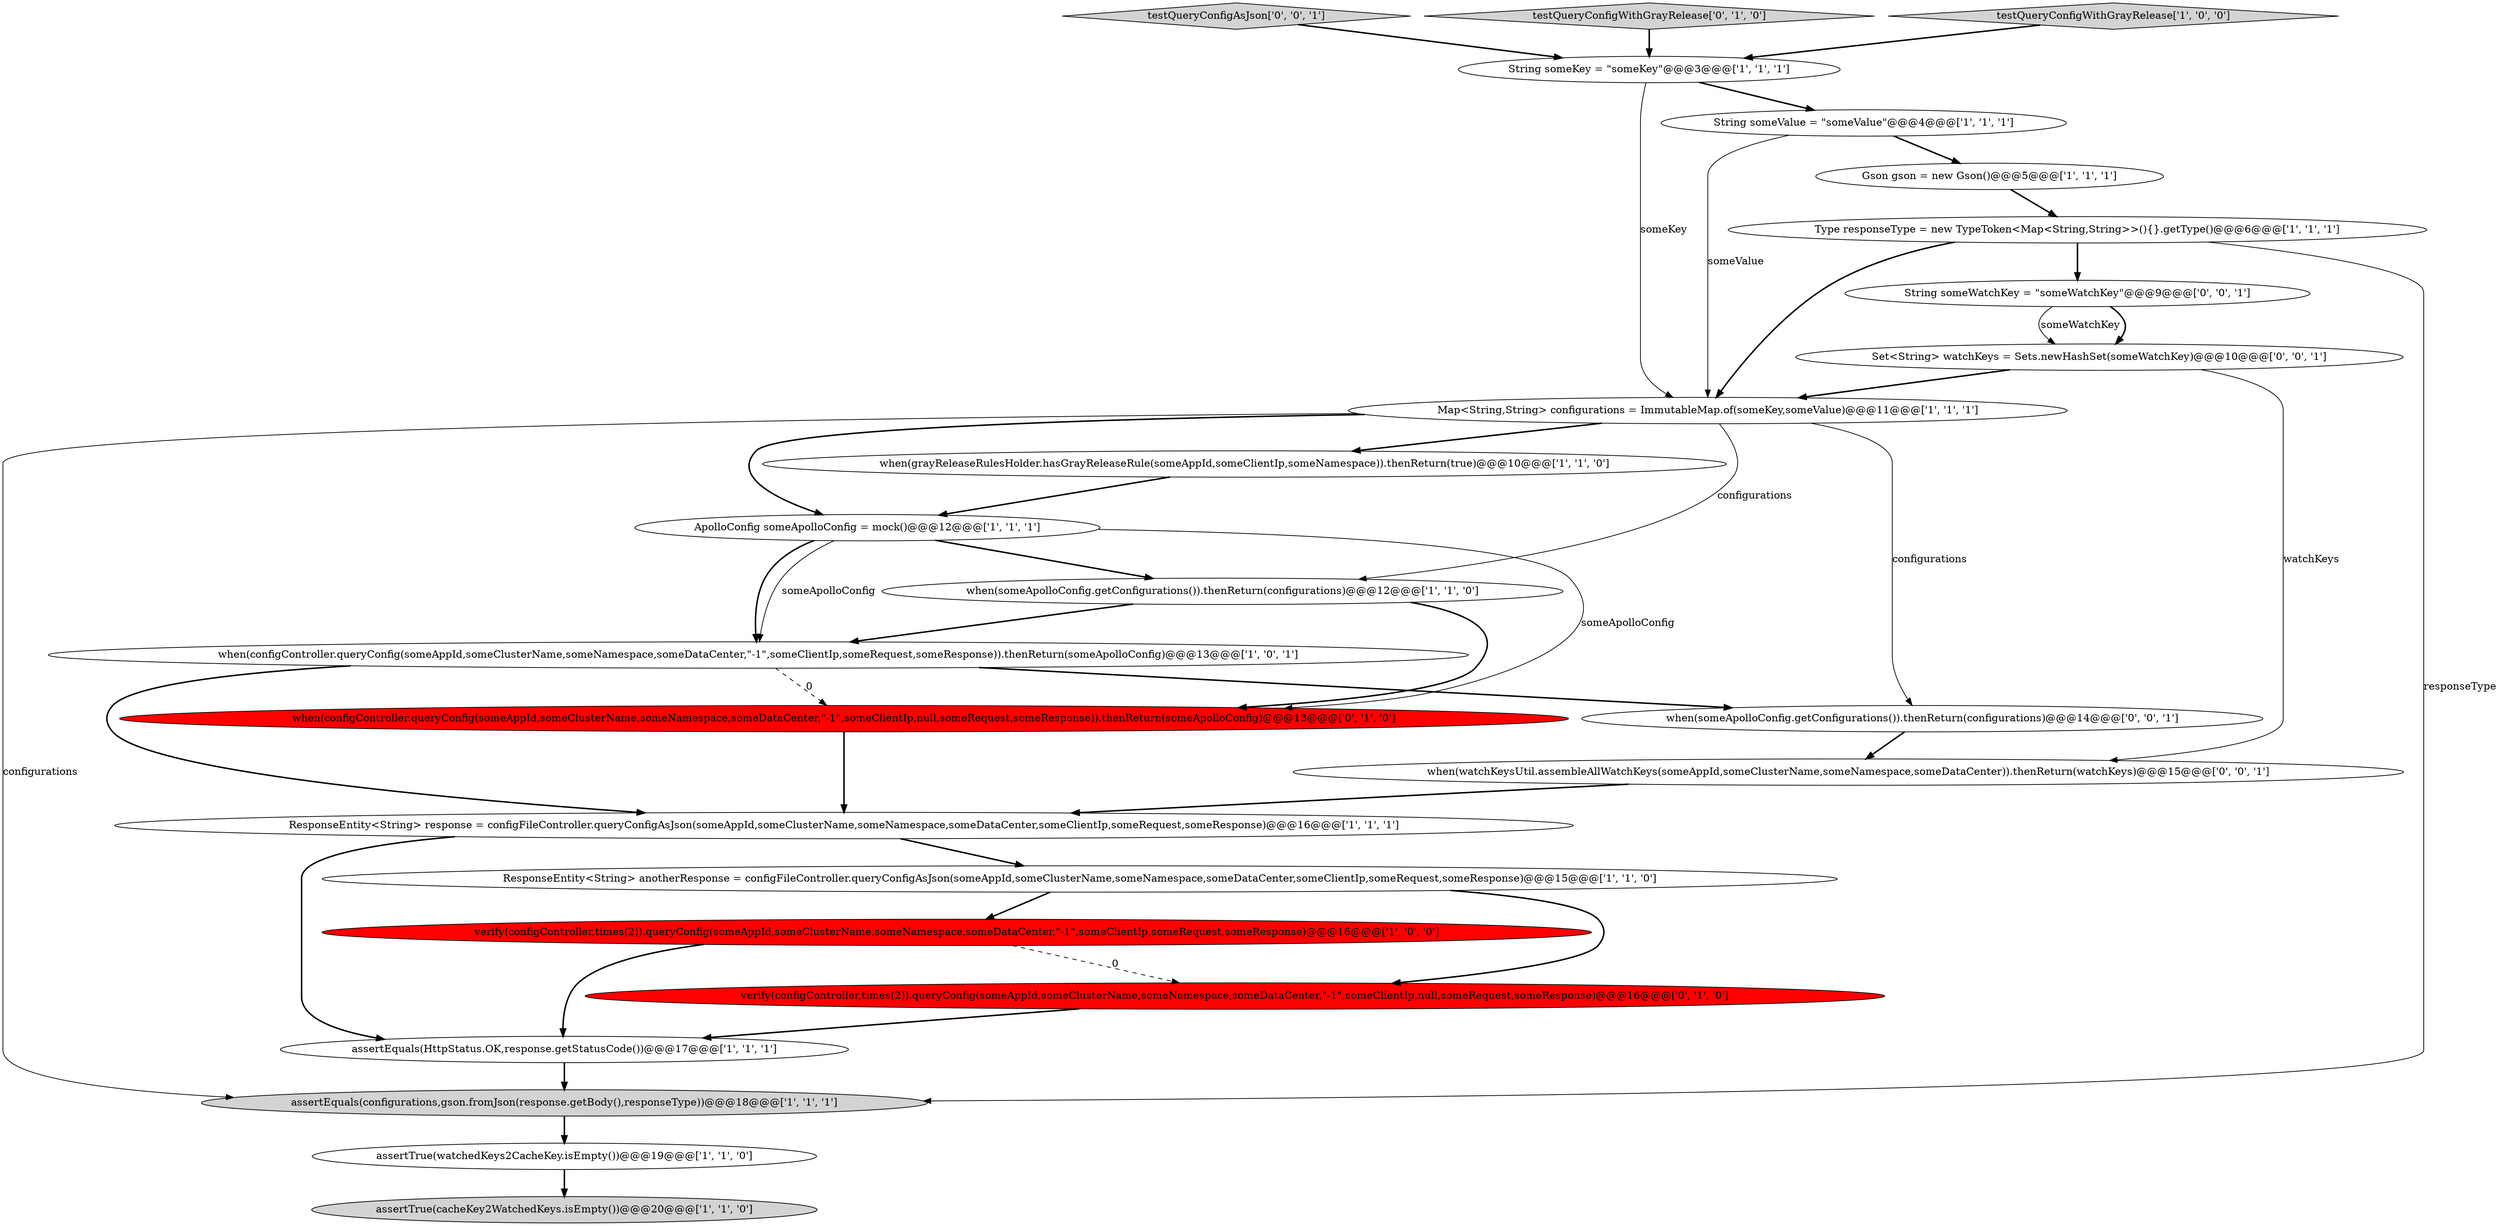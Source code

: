 digraph {
11 [style = filled, label = "ApolloConfig someApolloConfig = mock()@@@12@@@['1', '1', '1']", fillcolor = white, shape = ellipse image = "AAA0AAABBB1BBB"];
20 [style = filled, label = "testQueryConfigAsJson['0', '0', '1']", fillcolor = lightgray, shape = diamond image = "AAA0AAABBB3BBB"];
0 [style = filled, label = "when(configController.queryConfig(someAppId,someClusterName,someNamespace,someDataCenter,\"-1\",someClientIp,someRequest,someResponse)).thenReturn(someApolloConfig)@@@13@@@['1', '0', '1']", fillcolor = white, shape = ellipse image = "AAA0AAABBB1BBB"];
3 [style = filled, label = "ResponseEntity<String> response = configFileController.queryConfigAsJson(someAppId,someClusterName,someNamespace,someDataCenter,someClientIp,someRequest,someResponse)@@@16@@@['1', '1', '1']", fillcolor = white, shape = ellipse image = "AAA0AAABBB1BBB"];
17 [style = filled, label = "when(configController.queryConfig(someAppId,someClusterName,someNamespace,someDataCenter,\"-1\",someClientIp,null,someRequest,someResponse)).thenReturn(someApolloConfig)@@@13@@@['0', '1', '0']", fillcolor = red, shape = ellipse image = "AAA1AAABBB2BBB"];
18 [style = filled, label = "testQueryConfigWithGrayRelease['0', '1', '0']", fillcolor = lightgray, shape = diamond image = "AAA0AAABBB2BBB"];
24 [style = filled, label = "when(watchKeysUtil.assembleAllWatchKeys(someAppId,someClusterName,someNamespace,someDataCenter)).thenReturn(watchKeys)@@@15@@@['0', '0', '1']", fillcolor = white, shape = ellipse image = "AAA0AAABBB3BBB"];
2 [style = filled, label = "when(grayReleaseRulesHolder.hasGrayReleaseRule(someAppId,someClientIp,someNamespace)).thenReturn(true)@@@10@@@['1', '1', '0']", fillcolor = white, shape = ellipse image = "AAA0AAABBB1BBB"];
14 [style = filled, label = "verify(configController,times(2)).queryConfig(someAppId,someClusterName,someNamespace,someDataCenter,\"-1\",someClientIp,someRequest,someResponse)@@@16@@@['1', '0', '0']", fillcolor = red, shape = ellipse image = "AAA1AAABBB1BBB"];
1 [style = filled, label = "testQueryConfigWithGrayRelease['1', '0', '0']", fillcolor = lightgray, shape = diamond image = "AAA0AAABBB1BBB"];
12 [style = filled, label = "when(someApolloConfig.getConfigurations()).thenReturn(configurations)@@@12@@@['1', '1', '0']", fillcolor = white, shape = ellipse image = "AAA0AAABBB1BBB"];
22 [style = filled, label = "String someWatchKey = \"someWatchKey\"@@@9@@@['0', '0', '1']", fillcolor = white, shape = ellipse image = "AAA0AAABBB3BBB"];
4 [style = filled, label = "ResponseEntity<String> anotherResponse = configFileController.queryConfigAsJson(someAppId,someClusterName,someNamespace,someDataCenter,someClientIp,someRequest,someResponse)@@@15@@@['1', '1', '0']", fillcolor = white, shape = ellipse image = "AAA0AAABBB1BBB"];
8 [style = filled, label = "Gson gson = new Gson()@@@5@@@['1', '1', '1']", fillcolor = white, shape = ellipse image = "AAA0AAABBB1BBB"];
9 [style = filled, label = "assertEquals(HttpStatus.OK,response.getStatusCode())@@@17@@@['1', '1', '1']", fillcolor = white, shape = ellipse image = "AAA0AAABBB1BBB"];
21 [style = filled, label = "when(someApolloConfig.getConfigurations()).thenReturn(configurations)@@@14@@@['0', '0', '1']", fillcolor = white, shape = ellipse image = "AAA0AAABBB3BBB"];
13 [style = filled, label = "assertTrue(watchedKeys2CacheKey.isEmpty())@@@19@@@['1', '1', '0']", fillcolor = white, shape = ellipse image = "AAA0AAABBB1BBB"];
10 [style = filled, label = "assertEquals(configurations,gson.fromJson(response.getBody(),responseType))@@@18@@@['1', '1', '1']", fillcolor = lightgray, shape = ellipse image = "AAA0AAABBB1BBB"];
16 [style = filled, label = "assertTrue(cacheKey2WatchedKeys.isEmpty())@@@20@@@['1', '1', '0']", fillcolor = lightgray, shape = ellipse image = "AAA0AAABBB1BBB"];
15 [style = filled, label = "String someKey = \"someKey\"@@@3@@@['1', '1', '1']", fillcolor = white, shape = ellipse image = "AAA0AAABBB1BBB"];
7 [style = filled, label = "Map<String,String> configurations = ImmutableMap.of(someKey,someValue)@@@11@@@['1', '1', '1']", fillcolor = white, shape = ellipse image = "AAA0AAABBB1BBB"];
5 [style = filled, label = "Type responseType = new TypeToken<Map<String,String>>(){}.getType()@@@6@@@['1', '1', '1']", fillcolor = white, shape = ellipse image = "AAA0AAABBB1BBB"];
23 [style = filled, label = "Set<String> watchKeys = Sets.newHashSet(someWatchKey)@@@10@@@['0', '0', '1']", fillcolor = white, shape = ellipse image = "AAA0AAABBB3BBB"];
6 [style = filled, label = "String someValue = \"someValue\"@@@4@@@['1', '1', '1']", fillcolor = white, shape = ellipse image = "AAA0AAABBB1BBB"];
19 [style = filled, label = "verify(configController,times(2)).queryConfig(someAppId,someClusterName,someNamespace,someDataCenter,\"-1\",someClientIp,null,someRequest,someResponse)@@@16@@@['0', '1', '0']", fillcolor = red, shape = ellipse image = "AAA1AAABBB2BBB"];
0->3 [style = bold, label=""];
7->12 [style = solid, label="configurations"];
4->14 [style = bold, label=""];
7->11 [style = bold, label=""];
1->15 [style = bold, label=""];
12->17 [style = bold, label=""];
18->15 [style = bold, label=""];
4->19 [style = bold, label=""];
15->6 [style = bold, label=""];
11->12 [style = bold, label=""];
0->21 [style = bold, label=""];
21->24 [style = bold, label=""];
9->10 [style = bold, label=""];
12->0 [style = bold, label=""];
3->4 [style = bold, label=""];
22->23 [style = bold, label=""];
13->16 [style = bold, label=""];
0->17 [style = dashed, label="0"];
23->24 [style = solid, label="watchKeys"];
11->0 [style = solid, label="someApolloConfig"];
3->9 [style = bold, label=""];
7->21 [style = solid, label="configurations"];
22->23 [style = solid, label="someWatchKey"];
11->0 [style = bold, label=""];
8->5 [style = bold, label=""];
10->13 [style = bold, label=""];
19->9 [style = bold, label=""];
7->2 [style = bold, label=""];
7->10 [style = solid, label="configurations"];
6->8 [style = bold, label=""];
11->17 [style = solid, label="someApolloConfig"];
17->3 [style = bold, label=""];
5->7 [style = bold, label=""];
14->9 [style = bold, label=""];
6->7 [style = solid, label="someValue"];
14->19 [style = dashed, label="0"];
23->7 [style = bold, label=""];
5->10 [style = solid, label="responseType"];
5->22 [style = bold, label=""];
20->15 [style = bold, label=""];
24->3 [style = bold, label=""];
2->11 [style = bold, label=""];
15->7 [style = solid, label="someKey"];
}
